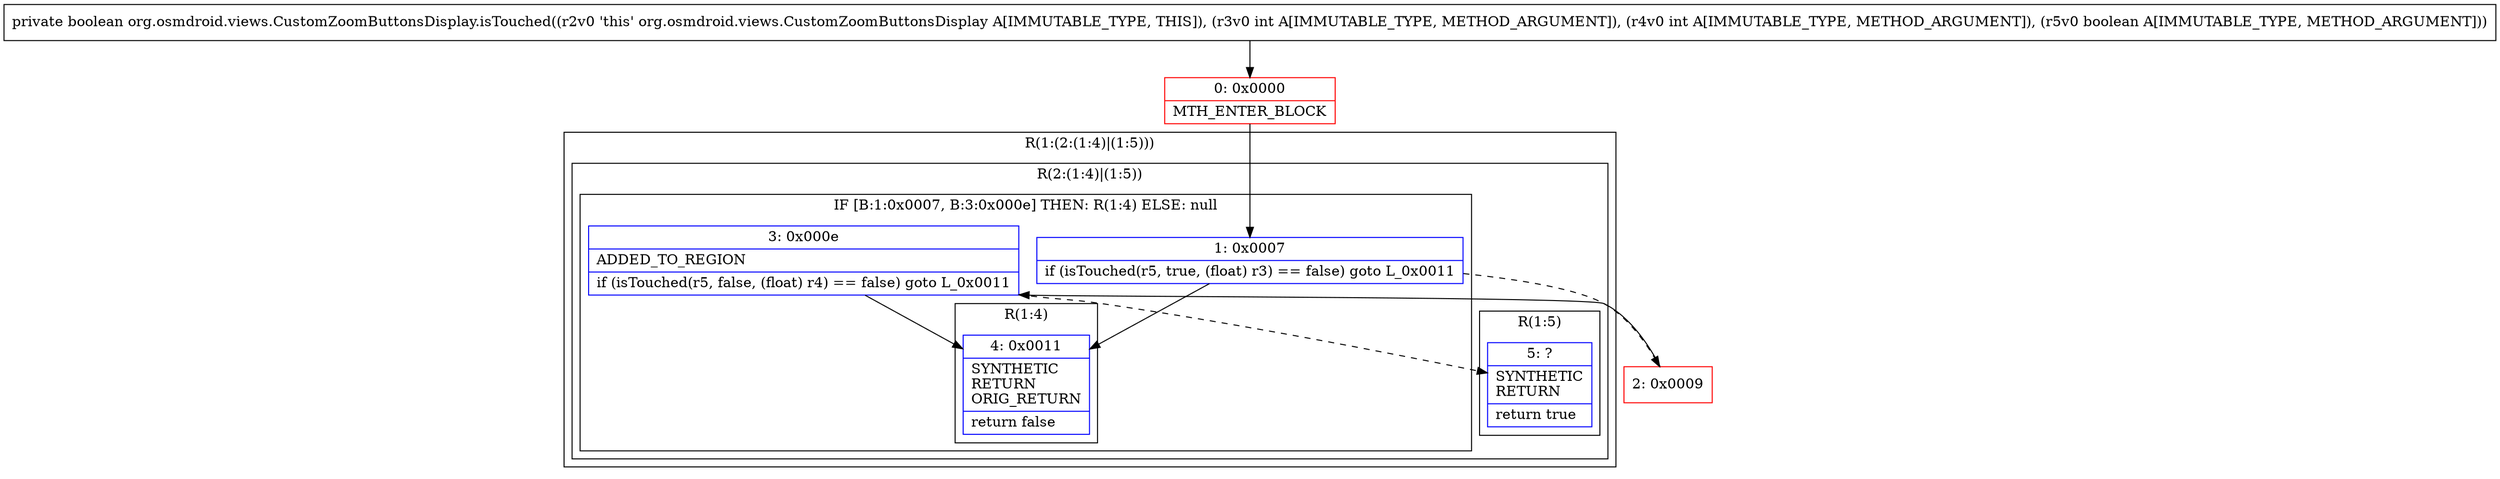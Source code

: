 digraph "CFG fororg.osmdroid.views.CustomZoomButtonsDisplay.isTouched(IIZ)Z" {
subgraph cluster_Region_1891516270 {
label = "R(1:(2:(1:4)|(1:5)))";
node [shape=record,color=blue];
subgraph cluster_Region_1472513859 {
label = "R(2:(1:4)|(1:5))";
node [shape=record,color=blue];
subgraph cluster_IfRegion_592225283 {
label = "IF [B:1:0x0007, B:3:0x000e] THEN: R(1:4) ELSE: null";
node [shape=record,color=blue];
Node_1 [shape=record,label="{1\:\ 0x0007|if (isTouched(r5, true, (float) r3) == false) goto L_0x0011\l}"];
Node_3 [shape=record,label="{3\:\ 0x000e|ADDED_TO_REGION\l|if (isTouched(r5, false, (float) r4) == false) goto L_0x0011\l}"];
subgraph cluster_Region_117856537 {
label = "R(1:4)";
node [shape=record,color=blue];
Node_4 [shape=record,label="{4\:\ 0x0011|SYNTHETIC\lRETURN\lORIG_RETURN\l|return false\l}"];
}
}
subgraph cluster_Region_105006040 {
label = "R(1:5)";
node [shape=record,color=blue];
Node_5 [shape=record,label="{5\:\ ?|SYNTHETIC\lRETURN\l|return true\l}"];
}
}
}
Node_0 [shape=record,color=red,label="{0\:\ 0x0000|MTH_ENTER_BLOCK\l}"];
Node_2 [shape=record,color=red,label="{2\:\ 0x0009}"];
MethodNode[shape=record,label="{private boolean org.osmdroid.views.CustomZoomButtonsDisplay.isTouched((r2v0 'this' org.osmdroid.views.CustomZoomButtonsDisplay A[IMMUTABLE_TYPE, THIS]), (r3v0 int A[IMMUTABLE_TYPE, METHOD_ARGUMENT]), (r4v0 int A[IMMUTABLE_TYPE, METHOD_ARGUMENT]), (r5v0 boolean A[IMMUTABLE_TYPE, METHOD_ARGUMENT])) }"];
MethodNode -> Node_0;
Node_1 -> Node_2[style=dashed];
Node_1 -> Node_4;
Node_3 -> Node_4;
Node_3 -> Node_5[style=dashed];
Node_0 -> Node_1;
Node_2 -> Node_3;
}

